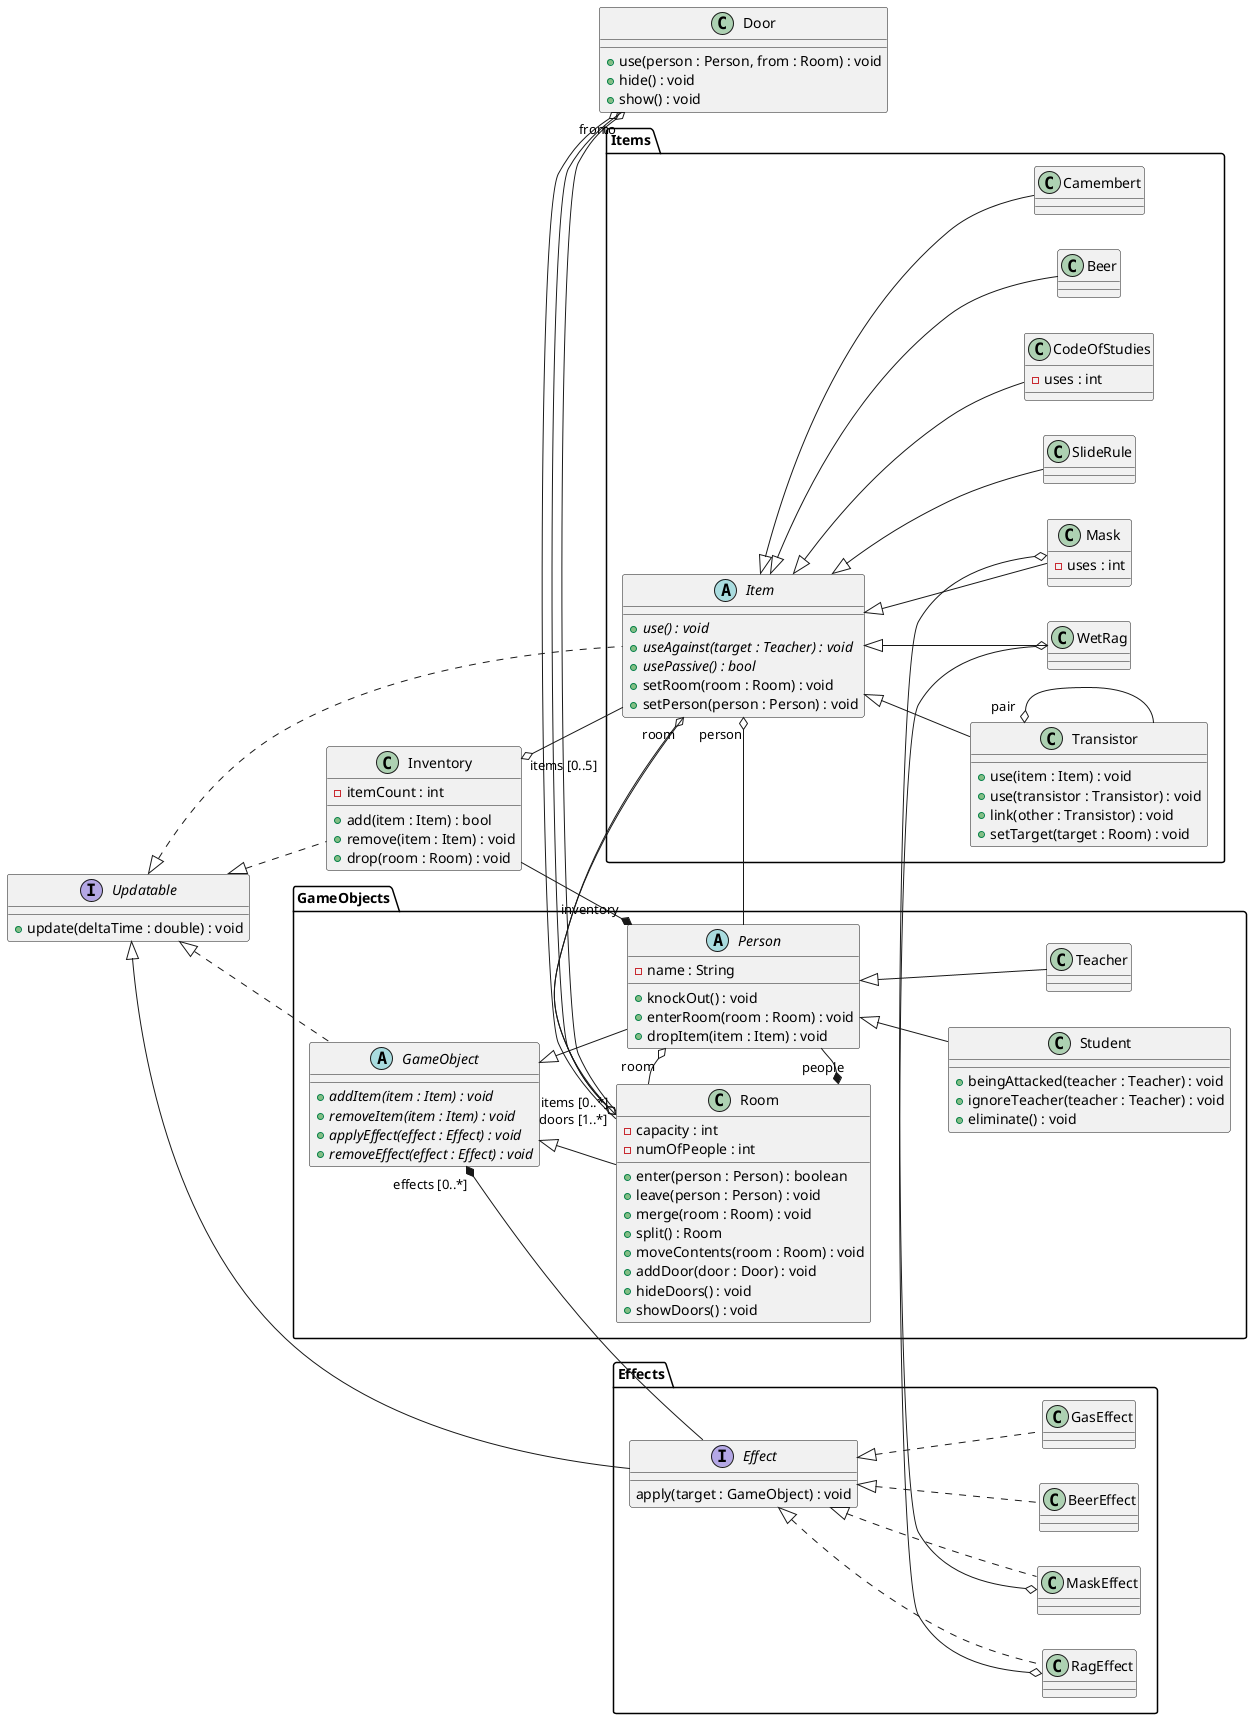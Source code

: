 @startuml effects

left to right direction

interface Updatable {
	+ update(deltaTime : double) : void
}

class Door {
	+ use(person : Person, from : Room) : void
	+ hide() : void
	+ show() : void
}

class Inventory {
	- itemCount : int
	+ add(item : Item) : bool
	+ remove(item : Item) : void
	+ drop(room : Room) : void	
}

package Items {
	abstract Item {
		+ {abstract} use() : void
		+ {abstract} useAgainst(target : Teacher) : void
		+ {abstract} usePassive() : bool
		+ setRoom(room : Room) : void
		+ setPerson(person : Person) : void	
	}
	
	class SlideRule
	
	class Transistor {
		+ use(item : Item) : void
		+ use(transistor : Transistor) : void
		+ link(other : Transistor) : void
		+ setTarget(target : Room) : void
	}
	
	class CodeOfStudies {
		- uses : int
	}
	
	class Beer {
	}
	
	class WetRag {
	}
	
	class Mask {
		- uses : int
	}

	class Camembert {
	}

	together {
		Item <|-- SlideRule
		Item <|-- Transistor
		Item <|-- CodeOfStudies
		Item <|-- Beer
		Item <|-- WetRag
		Item <|-- Mask
		Item <|-- Camembert
	}

	Transistor "pair" o- Transistor
}

package Effects {
	interface Effect {
		apply(target : GameObject) : void
	}

	class BeerEffect
	class RagEffect
	class GasEffect
	class MaskEffect

	together {
		Effect <|.- BeerEffect
		Effect <|.- RagEffect
		Effect <|.- GasEffect
		Effect <|.- MaskEffect
	}
	
	Updatable <|-- Effect
}

package GameObjects {
	abstract GameObject {
		+ {abstract} addItem(item : Item) : void
		+ {abstract} removeItem(item : Item) : void
		+ {abstract} applyEffect(effect : Effect) : void
		+ {abstract} removeEffect(effect : Effect) : void
	}

	abstract Person {
		- name : String
		+ knockOut() : void
		+ enterRoom(room : Room) : void
		+ dropItem(item : Item) : void
	}

	class Student {
		+ beingAttacked(teacher : Teacher) : void
		+ ignoreTeacher(teacher : Teacher) : void
		+ eliminate() : void
	}
	class Teacher {
		
	}

	class Room {
		- capacity : int
		- numOfPeople : int
		+ enter(person : Person) : boolean
		+ leave(person : Person) : void
		+ merge(room : Room) : void
		+ split() : Room
		+ moveContents(room : Room) : void
		+ addDoor(door : Door) : void
		+ hideDoors() : void
		+ showDoors() : void
	}
	
	Updatable <|.- GameObject
	Updatable <|.- Item
	Updatable <|.- Inventory
	GameObject <|-- Person
	GameObject <|-- Room
	Person <|-- Teacher
	Person <|-- Student

	Room "people" *- Person
	Person "room" o- Room
	Room "doors [1..*]" o- Door
	Door "from" o- Room
	Door "to" o- Room
	Person "inventory" *- Inventory
	Inventory "items [0..5]" o-- Item
	GameObject "effects [0..*]" *-- Effect
	Room "items [0..*]" o-- Item
}

Item "room" o-- Room
Item "person" o-- Person

WetRag o-o RagEffect
Mask o-o MaskEffect
@enduml